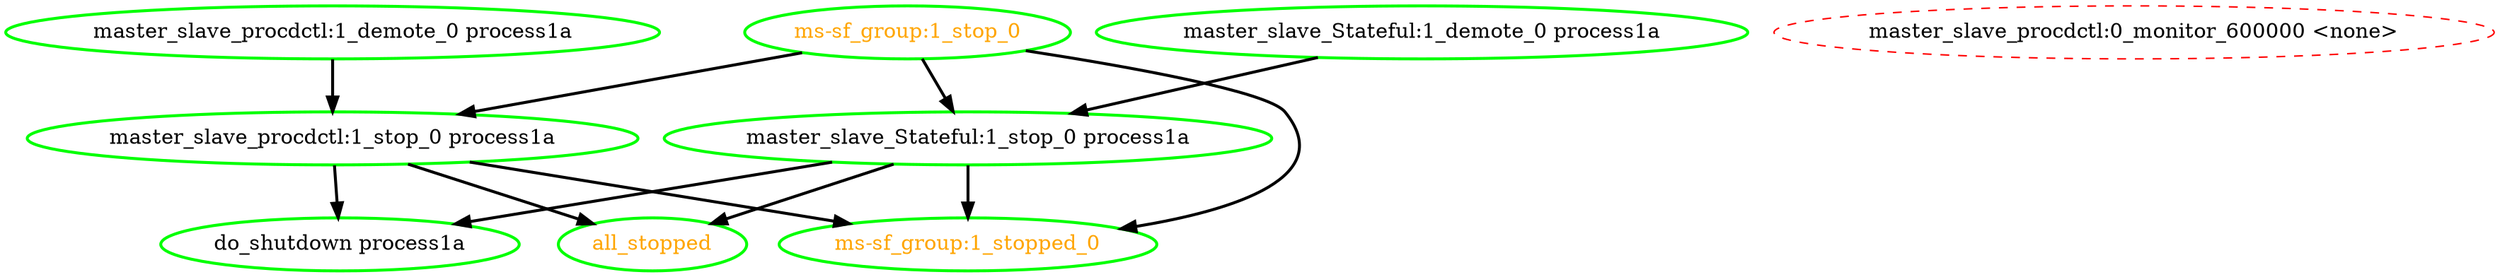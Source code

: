 digraph "g" {
"all_stopped" [ style=bold color="green" fontcolor="orange"  ]
"do_shutdown process1a" [ style=bold color="green" fontcolor="black"  ]
"master_slave_Stateful:1_demote_0 process1a" -> "master_slave_Stateful:1_stop_0 process1a" [ style = bold]
"master_slave_Stateful:1_demote_0 process1a" [ style=bold color="green" fontcolor="black"  ]
"master_slave_Stateful:1_stop_0 process1a" -> "all_stopped" [ style = bold]
"master_slave_Stateful:1_stop_0 process1a" -> "do_shutdown process1a" [ style = bold]
"master_slave_Stateful:1_stop_0 process1a" -> "ms-sf_group:1_stopped_0" [ style = bold]
"master_slave_Stateful:1_stop_0 process1a" [ style=bold color="green" fontcolor="black"  ]
"master_slave_procdctl:0_monitor_600000 <none>" [ style=dashed color="red" fontcolor="black"  ]
"master_slave_procdctl:1_demote_0 process1a" -> "master_slave_procdctl:1_stop_0 process1a" [ style = bold]
"master_slave_procdctl:1_demote_0 process1a" [ style=bold color="green" fontcolor="black"  ]
"master_slave_procdctl:1_stop_0 process1a" -> "all_stopped" [ style = bold]
"master_slave_procdctl:1_stop_0 process1a" -> "do_shutdown process1a" [ style = bold]
"master_slave_procdctl:1_stop_0 process1a" -> "ms-sf_group:1_stopped_0" [ style = bold]
"master_slave_procdctl:1_stop_0 process1a" [ style=bold color="green" fontcolor="black"  ]
"ms-sf_group:1_stop_0" -> "master_slave_Stateful:1_stop_0 process1a" [ style = bold]
"ms-sf_group:1_stop_0" -> "master_slave_procdctl:1_stop_0 process1a" [ style = bold]
"ms-sf_group:1_stop_0" -> "ms-sf_group:1_stopped_0" [ style = bold]
"ms-sf_group:1_stop_0" [ style=bold color="green" fontcolor="orange"  ]
"ms-sf_group:1_stopped_0" [ style=bold color="green" fontcolor="orange"  ]
}
